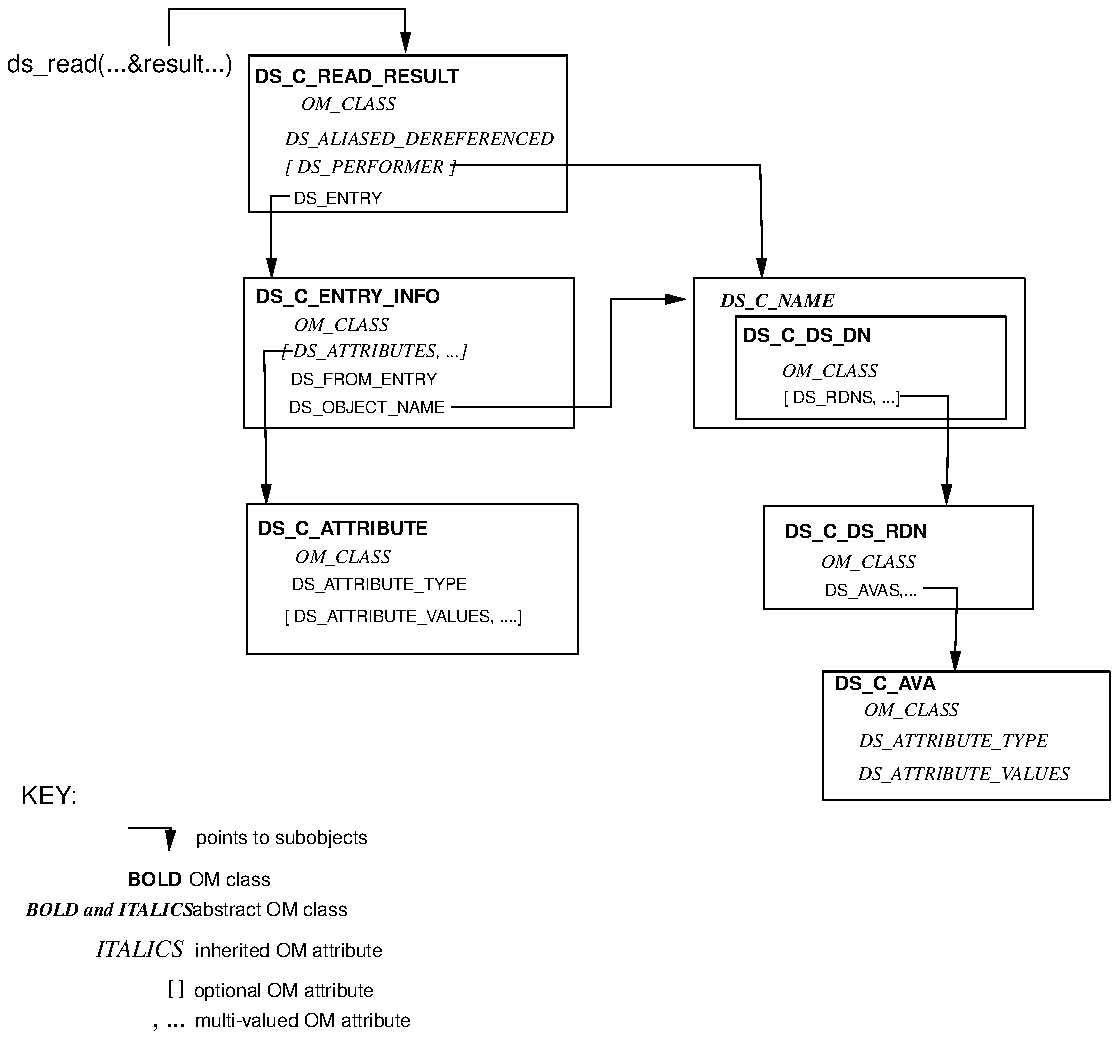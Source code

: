 .PS
.in +.4i
scale = 115
"\fI\s7OM_CLASS\s0\fP"  at 183, 271
.ps 10
line ->  from 152, 478 \
	to 142, 478 \
	to 142, 431 
.ps 10
"\fH\s6[ DS_ATTRIBUTE_VALUES, ....]\s0\fP"  at 218, 237
"\fH\s6DS_ENTRY\s0\fP"  at 180, 477
"\fI\s7[ DS_PERFORMER ]\s0\fP"  at 199, 495
"\fI\s7DS_ATTRIBUTE_TYPE\s0\fP"  at 534, 165
"\fI\s7DS_ATTRIBUTE_VALUES\s0\fP"  at 540, 146
"\fI\s7[ DS_ATTRIBUTES, ...]\s0\fP"  at 201, 389
"\fI\s7DS_ALIASED_DEREFERENCED\s0\fP"  at 227, 511
"\fI\s7OM_CLASS\s0\fP"  at 510, 183
"\fI\s7OM_CLASS\s0\fP"  at 485, 268
"\fI\s7OM_CLASS\s0\fP"  at 463, 378
"\fI\s7OM_CLASS\s0\fP"  at 182, 404
"\fI\s7OM_CLASS\s0\fP"  at 186, 531
"\fH\s9KEY:\s0\fP"  at 14, 132
.ps 10
line ->  from 517, 253 \
	to 536, 253 \
	to 535, 205 
line ->  from 504, 363 \
	to 531, 363 \
	to 530, 301 
line ->  from 154, 389 \
	to 138, 389 \
	to 139, 301 
line ->  from 246, 357 \
	to 337, 357 \
	to 337, 419 \
	to 380, 419 
line ->  from 245, 496 \
	to 423, 496 \
	to 424, 431 
box  wid 165 ht 74 at 541.5, 168
.ps 10
"\f(HB\s7DS_C_AVA\s0\fP"  at 495, 198
.ps 10
box  wid 155 ht 59 at 486.5, 379.5
.ps 10
"\f(BI\s7DS_C_NAME\s0\fP"  at 433, 418
.ps 10
box  wid 155 ht 59 at 486.5, 379.5
.ps 10
"\fH\s6[ DS_RDNS, ...]\s0\fP"  at 470, 363
"\f(HB\s7DS_C_DS_DN\s0\fP"  at 450, 398
box  wid 190 ht 86 at 480, 388
"\fH\s9ds_read(...&result...)\s0\fP"  at 55, 553
line ->  from 83, 565 \
	to 83, 586 \
	to 219, 586 \
	to 219, 561 
"\f(HB\s7DS_C_READ_RESULT\s0\fP"  at 191, 547
box  wid 183 ht 90 at 220.5, 514
"\fH\s6DS_OBJECT_NAME\s0\fP"  at 197, 357
"\fH\s6DS_FROM_ENTRY\s0\fP"  at 195, 373
"\f(HB\s7DS_C_ENTRY_INFO\s0\fP"  at 186, 420
box  wid 190 ht 86 at 221, 388
"\fH\s6DS_ATTRIBUTE_TYPE\s0\fP"  at 204, 255
"\f(HB\s7DS_C_ATTRIBUTE\s0\fP"  at 183, 287
box  wid 190 ht 86 at 223, 258
.ps 10
box  wid 155 ht 59 at 502.5, 270.5
.ps 10
"\f(HB\s7DS_C_DS_RDN\s0\fP"  at 478, 285
"\fH\s6DS_AVAS,...\s0\fP"  at 487, 252
"\fH\s9, ...\s0\fP"  at 83, 4
"\fH\s7multi-valued OM attribute\s0\fP"  at 160, 4
"\fI\s9ITALICS\s0\fP"  at 66, 44
"\fH\s7[ ]\s0\fP"  at 87, 23
"\fH\s7optional OM attribute\s0\fP"  at 149, 21
"\fH\s7inherited OM attribute\s0\fP"  at 152, 44
"\f(BI\s7BOLD and ITALICS\s0\fP"  at 49, 68
"\fH\s7abstract OM class\s0\fP"  at 141, 68
"\f(HB\s7BOLD\s0\fP"  at 75, 85
"\fH\s7OM class\s0\fP"  at 118, 85
.ps 10
line ->  from 60, 115 \
	to 84, 115 \
	to 83, 102 
.ps 10
"\fH\s7points to subobjects\s0\fP"  at 148, 109
.in -.4i
.PE
